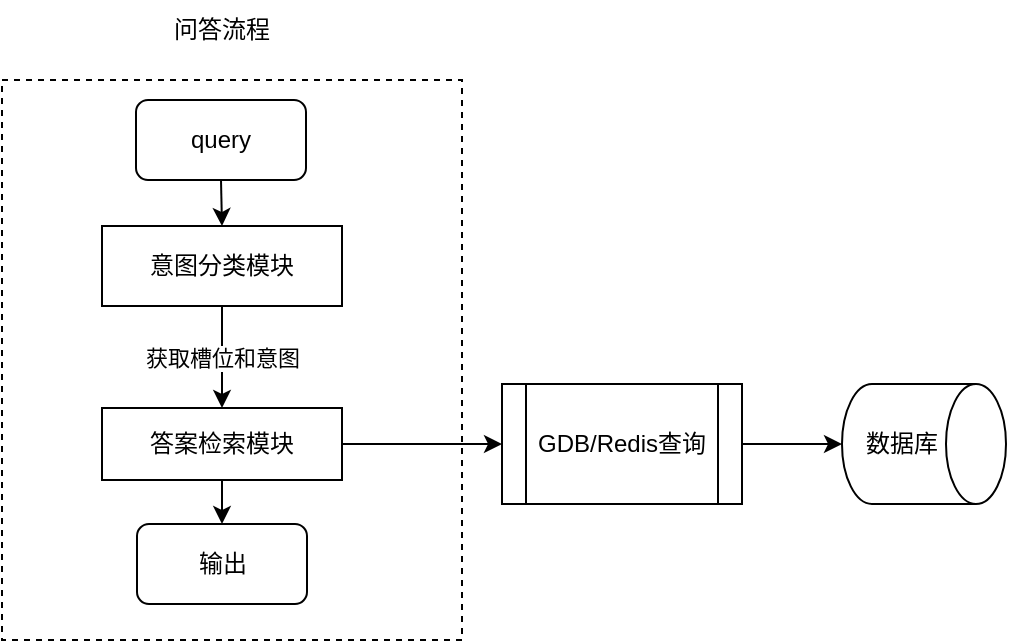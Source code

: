 <mxfile version="17.2.4" type="github">
  <diagram id="6RC7iBabOtnVHBTeq4JV" name="Page-1">
    <mxGraphModel dx="946" dy="492" grid="1" gridSize="10" guides="1" tooltips="1" connect="1" arrows="1" fold="1" page="1" pageScale="1" pageWidth="827" pageHeight="1169" math="0" shadow="0">
      <root>
        <mxCell id="0" />
        <mxCell id="1" parent="0" />
        <mxCell id="ZdLXKdvELdwPqPsLQlgz-3" value="" style="rounded=0;whiteSpace=wrap;html=1;dashed=1;" vertex="1" parent="1">
          <mxGeometry x="90" y="640" width="230" height="280" as="geometry" />
        </mxCell>
        <mxCell id="ZdLXKdvELdwPqPsLQlgz-4" value="问答流程" style="text;html=1;strokeColor=none;fillColor=none;align=center;verticalAlign=middle;whiteSpace=wrap;rounded=0;dashed=1;" vertex="1" parent="1">
          <mxGeometry x="170" y="600" width="60" height="30" as="geometry" />
        </mxCell>
        <mxCell id="ZdLXKdvELdwPqPsLQlgz-11" style="edgeStyle=orthogonalEdgeStyle;rounded=0;orthogonalLoop=1;jettySize=auto;html=1;exitX=0.5;exitY=1;exitDx=0;exitDy=0;entryX=0.5;entryY=0;entryDx=0;entryDy=0;" edge="1" parent="1" source="ZdLXKdvELdwPqPsLQlgz-5" target="ZdLXKdvELdwPqPsLQlgz-10">
          <mxGeometry relative="1" as="geometry" />
        </mxCell>
        <mxCell id="ZdLXKdvELdwPqPsLQlgz-5" value="query" style="rounded=1;whiteSpace=wrap;html=1;" vertex="1" parent="1">
          <mxGeometry x="157" y="650" width="85" height="40" as="geometry" />
        </mxCell>
        <mxCell id="ZdLXKdvELdwPqPsLQlgz-13" value="" style="edgeStyle=orthogonalEdgeStyle;rounded=0;orthogonalLoop=1;jettySize=auto;html=1;" edge="1" parent="1" source="ZdLXKdvELdwPqPsLQlgz-10" target="ZdLXKdvELdwPqPsLQlgz-12">
          <mxGeometry relative="1" as="geometry" />
        </mxCell>
        <mxCell id="ZdLXKdvELdwPqPsLQlgz-14" value="获取槽位和意图" style="edgeLabel;html=1;align=center;verticalAlign=middle;resizable=0;points=[];" vertex="1" connectable="0" parent="ZdLXKdvELdwPqPsLQlgz-13">
          <mxGeometry x="-0.333" y="-1" relative="1" as="geometry">
            <mxPoint x="1" y="9" as="offset" />
          </mxGeometry>
        </mxCell>
        <mxCell id="ZdLXKdvELdwPqPsLQlgz-10" value="意图分类模块" style="rounded=0;whiteSpace=wrap;html=1;" vertex="1" parent="1">
          <mxGeometry x="140" y="713" width="120" height="40" as="geometry" />
        </mxCell>
        <mxCell id="ZdLXKdvELdwPqPsLQlgz-17" value="" style="edgeStyle=orthogonalEdgeStyle;rounded=0;orthogonalLoop=1;jettySize=auto;html=1;" edge="1" parent="1" source="ZdLXKdvELdwPqPsLQlgz-12" target="ZdLXKdvELdwPqPsLQlgz-16">
          <mxGeometry relative="1" as="geometry" />
        </mxCell>
        <mxCell id="ZdLXKdvELdwPqPsLQlgz-19" value="" style="edgeStyle=orthogonalEdgeStyle;rounded=0;orthogonalLoop=1;jettySize=auto;html=1;" edge="1" parent="1" source="ZdLXKdvELdwPqPsLQlgz-12" target="ZdLXKdvELdwPqPsLQlgz-18">
          <mxGeometry relative="1" as="geometry" />
        </mxCell>
        <mxCell id="ZdLXKdvELdwPqPsLQlgz-12" value="答案检索模块" style="whiteSpace=wrap;html=1;rounded=0;" vertex="1" parent="1">
          <mxGeometry x="140" y="804" width="120" height="36" as="geometry" />
        </mxCell>
        <mxCell id="ZdLXKdvELdwPqPsLQlgz-16" value="输出" style="rounded=1;whiteSpace=wrap;html=1;" vertex="1" parent="1">
          <mxGeometry x="157.5" y="862" width="85" height="40" as="geometry" />
        </mxCell>
        <mxCell id="ZdLXKdvELdwPqPsLQlgz-21" value="" style="edgeStyle=orthogonalEdgeStyle;rounded=0;orthogonalLoop=1;jettySize=auto;html=1;" edge="1" parent="1" source="ZdLXKdvELdwPqPsLQlgz-18" target="ZdLXKdvELdwPqPsLQlgz-20">
          <mxGeometry relative="1" as="geometry" />
        </mxCell>
        <mxCell id="ZdLXKdvELdwPqPsLQlgz-18" value="GDB/Redis查询" style="shape=process;whiteSpace=wrap;html=1;backgroundOutline=1;rounded=0;" vertex="1" parent="1">
          <mxGeometry x="340" y="792" width="120" height="60" as="geometry" />
        </mxCell>
        <mxCell id="ZdLXKdvELdwPqPsLQlgz-20" value="" style="shape=cylinder3;whiteSpace=wrap;html=1;boundedLbl=1;backgroundOutline=1;size=15;rotation=90;" vertex="1" parent="1">
          <mxGeometry x="521" y="781" width="60" height="82" as="geometry" />
        </mxCell>
        <mxCell id="ZdLXKdvELdwPqPsLQlgz-22" value="数据库" style="text;html=1;strokeColor=none;fillColor=none;align=center;verticalAlign=middle;whiteSpace=wrap;rounded=0;dashed=1;" vertex="1" parent="1">
          <mxGeometry x="510" y="807" width="60" height="30" as="geometry" />
        </mxCell>
      </root>
    </mxGraphModel>
  </diagram>
</mxfile>
